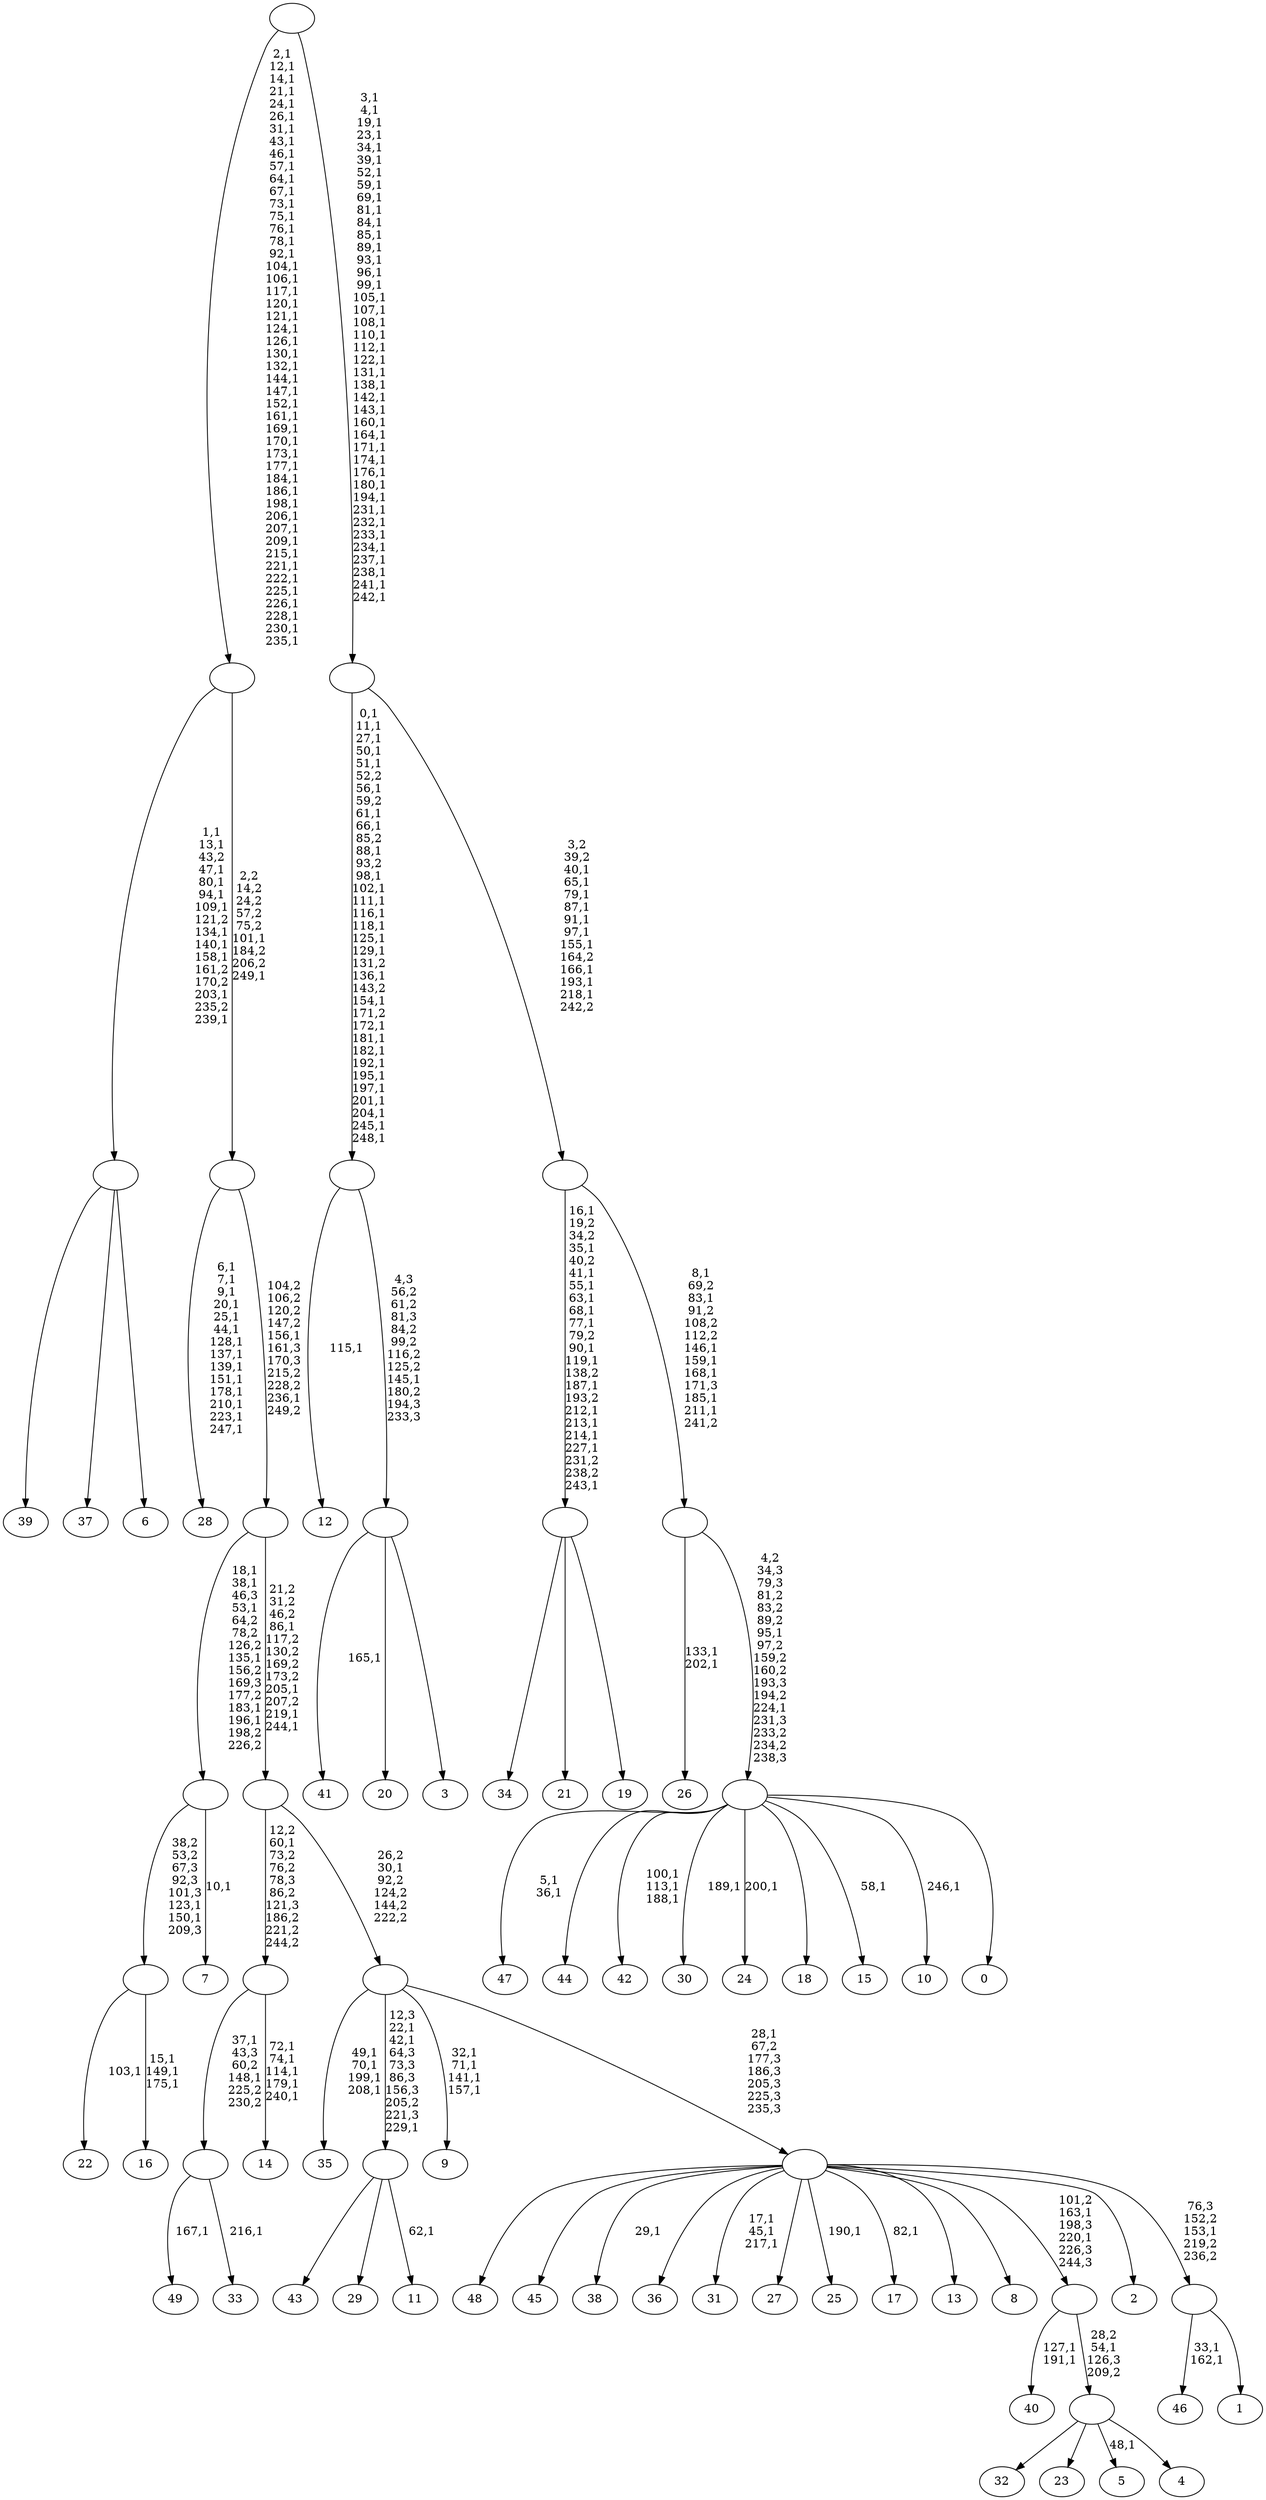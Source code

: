 digraph T {
	300 [label="49"]
	298 [label="48"]
	297 [label="47"]
	294 [label="46"]
	291 [label="45"]
	290 [label="44"]
	289 [label="43"]
	288 [label="42"]
	284 [label="41"]
	282 [label="40"]
	279 [label="39"]
	278 [label="38"]
	276 [label="37"]
	275 [label="36"]
	274 [label="35"]
	269 [label="34"]
	268 [label="33"]
	266 [label=""]
	264 [label="32"]
	263 [label="31"]
	259 [label="30"]
	257 [label="29"]
	256 [label="28"]
	241 [label="27"]
	240 [label="26"]
	237 [label="25"]
	235 [label="24"]
	233 [label="23"]
	232 [label="22"]
	230 [label="21"]
	229 [label="20"]
	228 [label="19"]
	227 [label=""]
	212 [label="18"]
	211 [label="17"]
	209 [label="16"]
	205 [label=""]
	203 [label="15"]
	201 [label="14"]
	195 [label=""]
	194 [label="13"]
	193 [label="12"]
	191 [label="11"]
	189 [label=""]
	186 [label="10"]
	184 [label="9"]
	179 [label="8"]
	178 [label="7"]
	176 [label=""]
	170 [label="6"]
	169 [label=""]
	158 [label="5"]
	156 [label="4"]
	155 [label=""]
	154 [label=""]
	152 [label="3"]
	151 [label=""]
	150 [label=""]
	122 [label="2"]
	121 [label="1"]
	120 [label=""]
	119 [label=""]
	118 [label=""]
	117 [label=""]
	113 [label=""]
	111 [label=""]
	109 [label=""]
	61 [label="0"]
	60 [label=""]
	58 [label=""]
	51 [label=""]
	41 [label=""]
	0 [label=""]
	266 -> 268 [label="216,1"]
	266 -> 300 [label="167,1"]
	227 -> 269 [label=""]
	227 -> 230 [label=""]
	227 -> 228 [label=""]
	205 -> 209 [label="15,1\n149,1\n175,1"]
	205 -> 232 [label="103,1"]
	195 -> 201 [label="72,1\n74,1\n114,1\n179,1\n240,1"]
	195 -> 266 [label="37,1\n43,3\n60,2\n148,1\n225,2\n230,2"]
	189 -> 191 [label="62,1"]
	189 -> 289 [label=""]
	189 -> 257 [label=""]
	176 -> 178 [label="10,1"]
	176 -> 205 [label="38,2\n53,2\n67,3\n92,3\n101,3\n123,1\n150,1\n209,3"]
	169 -> 279 [label=""]
	169 -> 276 [label=""]
	169 -> 170 [label=""]
	155 -> 158 [label="48,1"]
	155 -> 264 [label=""]
	155 -> 233 [label=""]
	155 -> 156 [label=""]
	154 -> 282 [label="127,1\n191,1"]
	154 -> 155 [label="28,2\n54,1\n126,3\n209,2"]
	151 -> 284 [label="165,1"]
	151 -> 229 [label=""]
	151 -> 152 [label=""]
	150 -> 193 [label="115,1"]
	150 -> 151 [label="4,3\n56,2\n61,2\n81,3\n84,2\n99,2\n116,2\n125,2\n145,1\n180,2\n194,3\n233,3"]
	120 -> 294 [label="33,1\n162,1"]
	120 -> 121 [label=""]
	119 -> 154 [label="101,2\n163,1\n198,3\n220,1\n226,3\n244,3"]
	119 -> 211 [label="82,1"]
	119 -> 237 [label="190,1"]
	119 -> 263 [label="17,1\n45,1\n217,1"]
	119 -> 278 [label="29,1"]
	119 -> 298 [label=""]
	119 -> 291 [label=""]
	119 -> 275 [label=""]
	119 -> 241 [label=""]
	119 -> 194 [label=""]
	119 -> 179 [label=""]
	119 -> 122 [label=""]
	119 -> 120 [label="76,3\n152,2\n153,1\n219,2\n236,2"]
	118 -> 184 [label="32,1\n71,1\n141,1\n157,1"]
	118 -> 189 [label="12,3\n22,1\n42,1\n64,3\n73,3\n86,3\n156,3\n205,2\n221,3\n229,1"]
	118 -> 274 [label="49,1\n70,1\n199,1\n208,1"]
	118 -> 119 [label="28,1\n67,2\n177,3\n186,3\n205,3\n225,3\n235,3"]
	117 -> 195 [label="12,2\n60,1\n73,2\n76,2\n78,3\n86,2\n121,3\n186,2\n221,2\n244,2"]
	117 -> 118 [label="26,2\n30,1\n92,2\n124,2\n144,2\n222,2"]
	113 -> 117 [label="21,2\n31,2\n46,2\n86,1\n117,2\n130,2\n169,2\n173,2\n205,1\n207,2\n219,1\n244,1"]
	113 -> 176 [label="18,1\n38,1\n46,3\n53,1\n64,2\n78,2\n126,2\n135,1\n156,2\n169,3\n177,2\n183,1\n196,1\n198,2\n226,2"]
	111 -> 113 [label="104,2\n106,2\n120,2\n147,2\n156,1\n161,3\n170,3\n215,2\n228,2\n236,1\n249,2"]
	111 -> 256 [label="6,1\n7,1\n9,1\n20,1\n25,1\n44,1\n128,1\n137,1\n139,1\n151,1\n178,1\n210,1\n223,1\n247,1"]
	109 -> 111 [label="2,2\n14,2\n24,2\n57,2\n75,2\n101,1\n184,2\n206,2\n249,1"]
	109 -> 169 [label="1,1\n13,1\n43,2\n47,1\n80,1\n94,1\n109,1\n121,2\n134,1\n140,1\n158,1\n161,2\n170,2\n203,1\n235,2\n239,1"]
	60 -> 186 [label="246,1"]
	60 -> 203 [label="58,1"]
	60 -> 235 [label="200,1"]
	60 -> 259 [label="189,1"]
	60 -> 288 [label="100,1\n113,1\n188,1"]
	60 -> 297 [label="5,1\n36,1"]
	60 -> 290 [label=""]
	60 -> 212 [label=""]
	60 -> 61 [label=""]
	58 -> 60 [label="4,2\n34,3\n79,3\n81,2\n83,2\n89,2\n95,1\n97,2\n159,2\n160,2\n193,3\n194,2\n224,1\n231,3\n233,2\n234,2\n238,3"]
	58 -> 240 [label="133,1\n202,1"]
	51 -> 58 [label="8,1\n69,2\n83,1\n91,2\n108,2\n112,2\n146,1\n159,1\n168,1\n171,3\n185,1\n211,1\n241,2"]
	51 -> 227 [label="16,1\n19,2\n34,2\n35,1\n40,2\n41,1\n55,1\n63,1\n68,1\n77,1\n79,2\n90,1\n119,1\n138,2\n187,1\n193,2\n212,1\n213,1\n214,1\n227,1\n231,2\n238,2\n243,1"]
	41 -> 51 [label="3,2\n39,2\n40,1\n65,1\n79,1\n87,1\n91,1\n97,1\n155,1\n164,2\n166,1\n193,1\n218,1\n242,2"]
	41 -> 150 [label="0,1\n11,1\n27,1\n50,1\n51,1\n52,2\n56,1\n59,2\n61,1\n66,1\n85,2\n88,1\n93,2\n98,1\n102,1\n111,1\n116,1\n118,1\n125,1\n129,1\n131,2\n136,1\n143,2\n154,1\n171,2\n172,1\n181,1\n182,1\n192,1\n195,1\n197,1\n201,1\n204,1\n245,1\n248,1"]
	0 -> 41 [label="3,1\n4,1\n19,1\n23,1\n34,1\n39,1\n52,1\n59,1\n69,1\n81,1\n84,1\n85,1\n89,1\n93,1\n96,1\n99,1\n105,1\n107,1\n108,1\n110,1\n112,1\n122,1\n131,1\n138,1\n142,1\n143,1\n160,1\n164,1\n171,1\n174,1\n176,1\n180,1\n194,1\n231,1\n232,1\n233,1\n234,1\n237,1\n238,1\n241,1\n242,1"]
	0 -> 109 [label="2,1\n12,1\n14,1\n21,1\n24,1\n26,1\n31,1\n43,1\n46,1\n57,1\n64,1\n67,1\n73,1\n75,1\n76,1\n78,1\n92,1\n104,1\n106,1\n117,1\n120,1\n121,1\n124,1\n126,1\n130,1\n132,1\n144,1\n147,1\n152,1\n161,1\n169,1\n170,1\n173,1\n177,1\n184,1\n186,1\n198,1\n206,1\n207,1\n209,1\n215,1\n221,1\n222,1\n225,1\n226,1\n228,1\n230,1\n235,1"]
}
